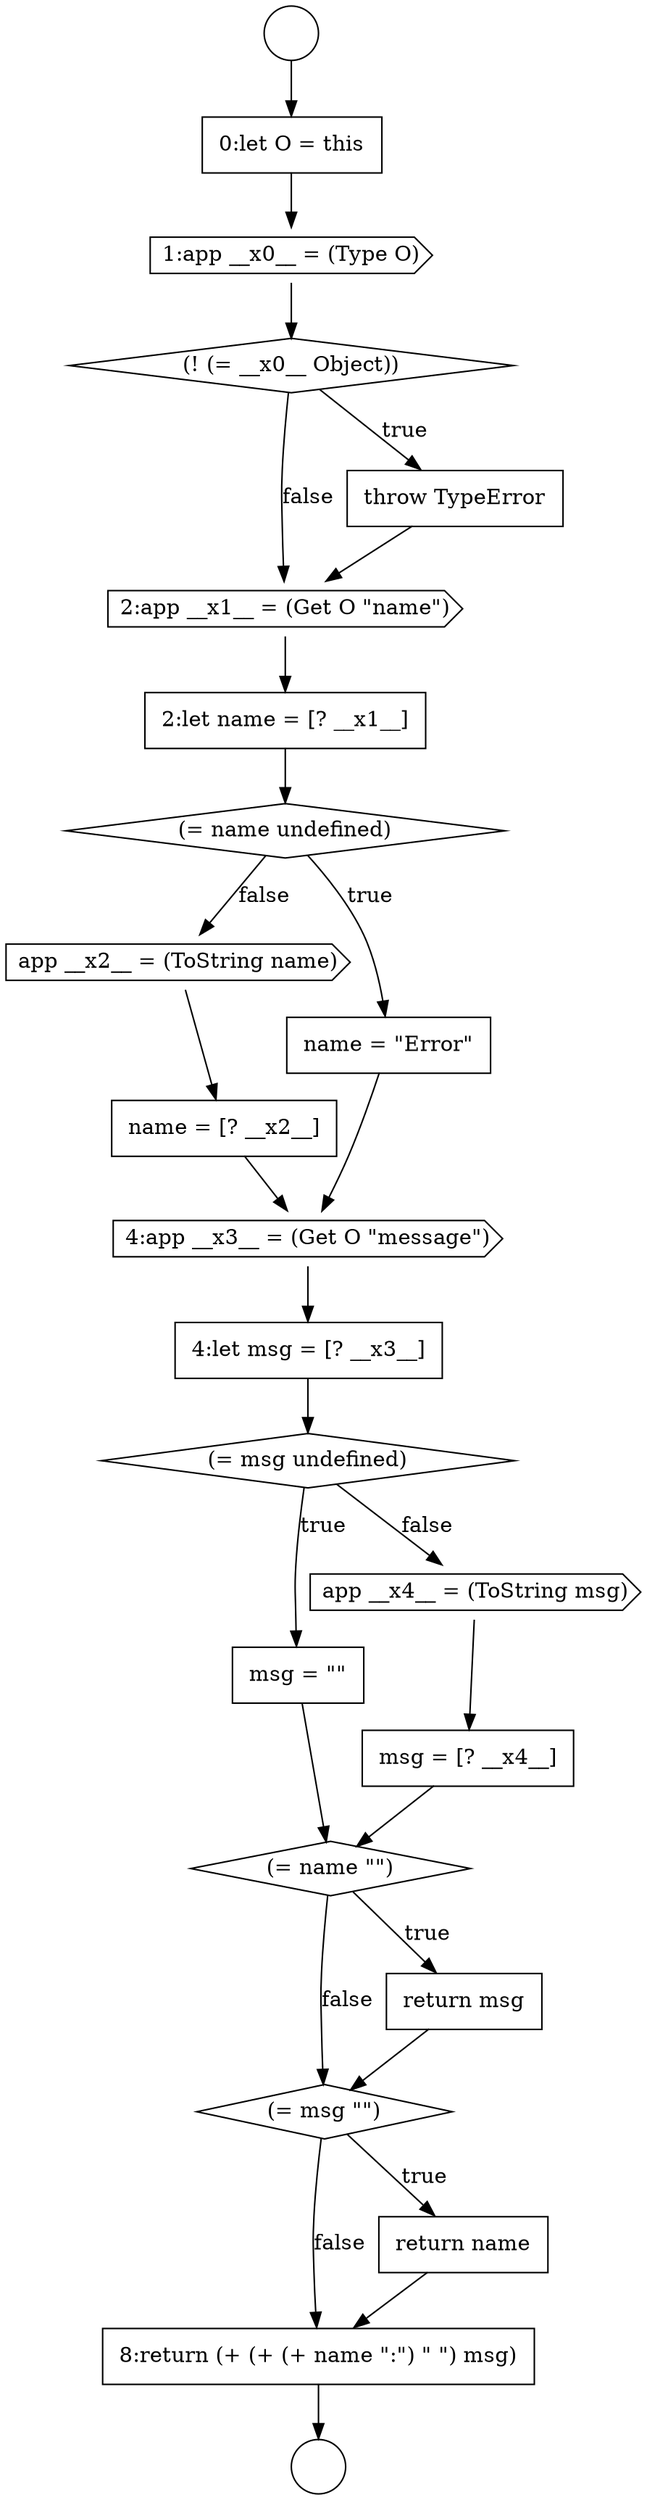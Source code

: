 digraph {
  node12869 [shape=none, margin=0, label=<<font color="black">
    <table border="0" cellborder="1" cellspacing="0" cellpadding="10">
      <tr><td align="left">8:return (+ (+ (+ name &quot;:&quot;) &quot; &quot;) msg)</td></tr>
    </table>
  </font>> color="black" fillcolor="white" style=filled]
  node12864 [shape=none, margin=0, label=<<font color="black">
    <table border="0" cellborder="1" cellspacing="0" cellpadding="10">
      <tr><td align="left">msg = [? __x4__]</td></tr>
    </table>
  </font>> color="black" fillcolor="white" style=filled]
  node12860 [shape=none, margin=0, label=<<font color="black">
    <table border="0" cellborder="1" cellspacing="0" cellpadding="10">
      <tr><td align="left">4:let msg = [? __x3__]</td></tr>
    </table>
  </font>> color="black" fillcolor="white" style=filled]
  node12849 [shape=none, margin=0, label=<<font color="black">
    <table border="0" cellborder="1" cellspacing="0" cellpadding="10">
      <tr><td align="left">0:let O = this</td></tr>
    </table>
  </font>> color="black" fillcolor="white" style=filled]
  node12853 [shape=cds, label=<<font color="black">2:app __x1__ = (Get O &quot;name&quot;)</font>> color="black" fillcolor="white" style=filled]
  node12859 [shape=cds, label=<<font color="black">4:app __x3__ = (Get O &quot;message&quot;)</font>> color="black" fillcolor="white" style=filled]
  node12857 [shape=cds, label=<<font color="black">app __x2__ = (ToString name)</font>> color="black" fillcolor="white" style=filled]
  node12862 [shape=none, margin=0, label=<<font color="black">
    <table border="0" cellborder="1" cellspacing="0" cellpadding="10">
      <tr><td align="left">msg = &quot;&quot;</td></tr>
    </table>
  </font>> color="black" fillcolor="white" style=filled]
  node12867 [shape=diamond, label=<<font color="black">(= msg &quot;&quot;)</font>> color="black" fillcolor="white" style=filled]
  node12850 [shape=cds, label=<<font color="black">1:app __x0__ = (Type O)</font>> color="black" fillcolor="white" style=filled]
  node12854 [shape=none, margin=0, label=<<font color="black">
    <table border="0" cellborder="1" cellspacing="0" cellpadding="10">
      <tr><td align="left">2:let name = [? __x1__]</td></tr>
    </table>
  </font>> color="black" fillcolor="white" style=filled]
  node12858 [shape=none, margin=0, label=<<font color="black">
    <table border="0" cellborder="1" cellspacing="0" cellpadding="10">
      <tr><td align="left">name = [? __x2__]</td></tr>
    </table>
  </font>> color="black" fillcolor="white" style=filled]
  node12851 [shape=diamond, label=<<font color="black">(! (= __x0__ Object))</font>> color="black" fillcolor="white" style=filled]
  node12848 [shape=circle label=" " color="black" fillcolor="white" style=filled]
  node12855 [shape=diamond, label=<<font color="black">(= name undefined)</font>> color="black" fillcolor="white" style=filled]
  node12852 [shape=none, margin=0, label=<<font color="black">
    <table border="0" cellborder="1" cellspacing="0" cellpadding="10">
      <tr><td align="left">throw TypeError</td></tr>
    </table>
  </font>> color="black" fillcolor="white" style=filled]
  node12847 [shape=circle label=" " color="black" fillcolor="white" style=filled]
  node12865 [shape=diamond, label=<<font color="black">(= name &quot;&quot;)</font>> color="black" fillcolor="white" style=filled]
  node12866 [shape=none, margin=0, label=<<font color="black">
    <table border="0" cellborder="1" cellspacing="0" cellpadding="10">
      <tr><td align="left">return msg</td></tr>
    </table>
  </font>> color="black" fillcolor="white" style=filled]
  node12863 [shape=cds, label=<<font color="black">app __x4__ = (ToString msg)</font>> color="black" fillcolor="white" style=filled]
  node12861 [shape=diamond, label=<<font color="black">(= msg undefined)</font>> color="black" fillcolor="white" style=filled]
  node12868 [shape=none, margin=0, label=<<font color="black">
    <table border="0" cellborder="1" cellspacing="0" cellpadding="10">
      <tr><td align="left">return name</td></tr>
    </table>
  </font>> color="black" fillcolor="white" style=filled]
  node12856 [shape=none, margin=0, label=<<font color="black">
    <table border="0" cellborder="1" cellspacing="0" cellpadding="10">
      <tr><td align="left">name = &quot;Error&quot;</td></tr>
    </table>
  </font>> color="black" fillcolor="white" style=filled]
  node12857 -> node12858 [ color="black"]
  node12866 -> node12867 [ color="black"]
  node12860 -> node12861 [ color="black"]
  node12851 -> node12852 [label=<<font color="black">true</font>> color="black"]
  node12851 -> node12853 [label=<<font color="black">false</font>> color="black"]
  node12859 -> node12860 [ color="black"]
  node12847 -> node12849 [ color="black"]
  node12856 -> node12859 [ color="black"]
  node12849 -> node12850 [ color="black"]
  node12867 -> node12868 [label=<<font color="black">true</font>> color="black"]
  node12867 -> node12869 [label=<<font color="black">false</font>> color="black"]
  node12861 -> node12862 [label=<<font color="black">true</font>> color="black"]
  node12861 -> node12863 [label=<<font color="black">false</font>> color="black"]
  node12869 -> node12848 [ color="black"]
  node12865 -> node12866 [label=<<font color="black">true</font>> color="black"]
  node12865 -> node12867 [label=<<font color="black">false</font>> color="black"]
  node12864 -> node12865 [ color="black"]
  node12850 -> node12851 [ color="black"]
  node12858 -> node12859 [ color="black"]
  node12862 -> node12865 [ color="black"]
  node12853 -> node12854 [ color="black"]
  node12868 -> node12869 [ color="black"]
  node12854 -> node12855 [ color="black"]
  node12852 -> node12853 [ color="black"]
  node12855 -> node12856 [label=<<font color="black">true</font>> color="black"]
  node12855 -> node12857 [label=<<font color="black">false</font>> color="black"]
  node12863 -> node12864 [ color="black"]
}
